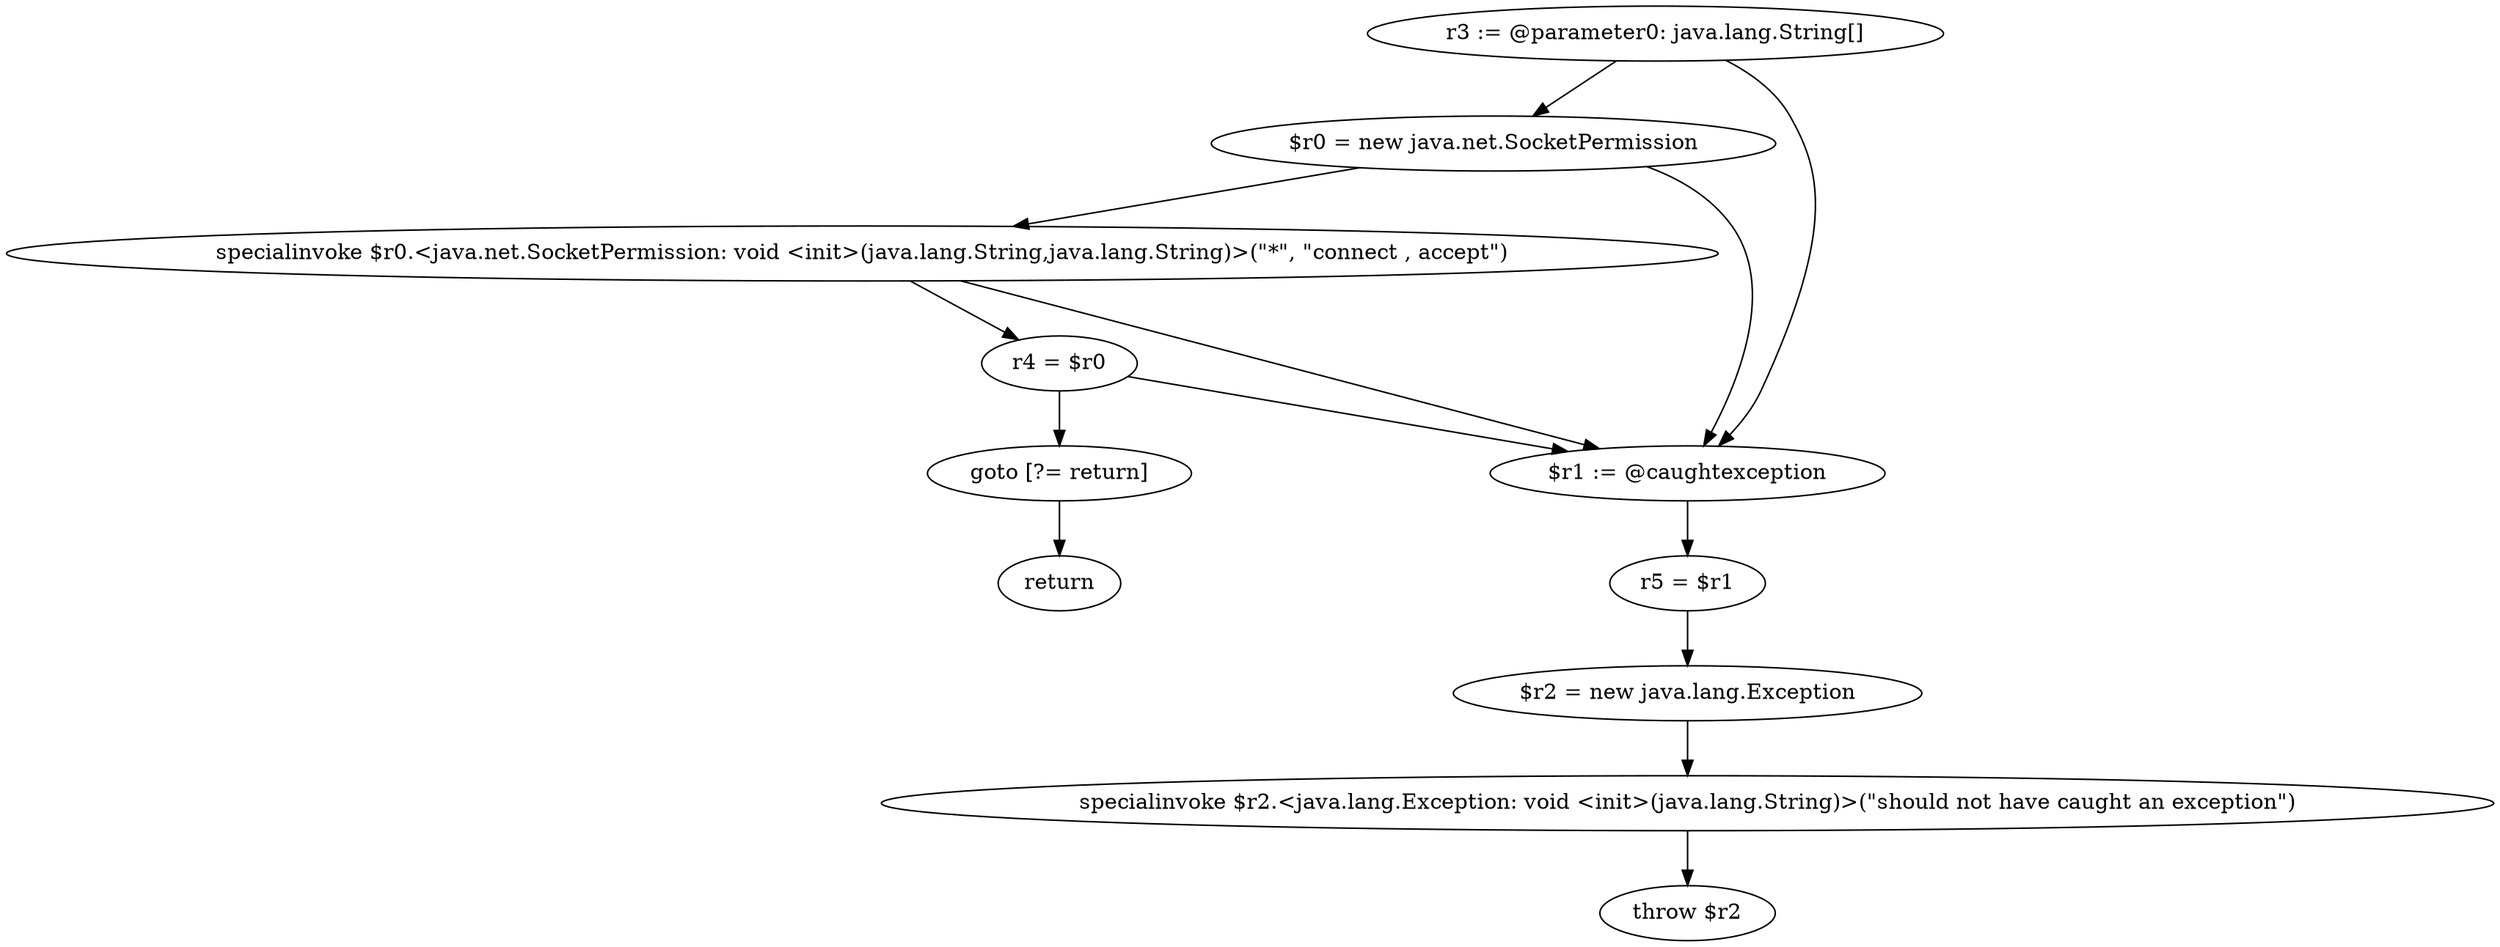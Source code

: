 digraph "unitGraph" {
    "r3 := @parameter0: java.lang.String[]"
    "$r0 = new java.net.SocketPermission"
    "specialinvoke $r0.<java.net.SocketPermission: void <init>(java.lang.String,java.lang.String)>(\"*\", \"connect , accept\")"
    "r4 = $r0"
    "goto [?= return]"
    "$r1 := @caughtexception"
    "r5 = $r1"
    "$r2 = new java.lang.Exception"
    "specialinvoke $r2.<java.lang.Exception: void <init>(java.lang.String)>(\"should not have caught an exception\")"
    "throw $r2"
    "return"
    "r3 := @parameter0: java.lang.String[]"->"$r0 = new java.net.SocketPermission";
    "r3 := @parameter0: java.lang.String[]"->"$r1 := @caughtexception";
    "$r0 = new java.net.SocketPermission"->"specialinvoke $r0.<java.net.SocketPermission: void <init>(java.lang.String,java.lang.String)>(\"*\", \"connect , accept\")";
    "$r0 = new java.net.SocketPermission"->"$r1 := @caughtexception";
    "specialinvoke $r0.<java.net.SocketPermission: void <init>(java.lang.String,java.lang.String)>(\"*\", \"connect , accept\")"->"r4 = $r0";
    "specialinvoke $r0.<java.net.SocketPermission: void <init>(java.lang.String,java.lang.String)>(\"*\", \"connect , accept\")"->"$r1 := @caughtexception";
    "r4 = $r0"->"goto [?= return]";
    "r4 = $r0"->"$r1 := @caughtexception";
    "goto [?= return]"->"return";
    "$r1 := @caughtexception"->"r5 = $r1";
    "r5 = $r1"->"$r2 = new java.lang.Exception";
    "$r2 = new java.lang.Exception"->"specialinvoke $r2.<java.lang.Exception: void <init>(java.lang.String)>(\"should not have caught an exception\")";
    "specialinvoke $r2.<java.lang.Exception: void <init>(java.lang.String)>(\"should not have caught an exception\")"->"throw $r2";
}
